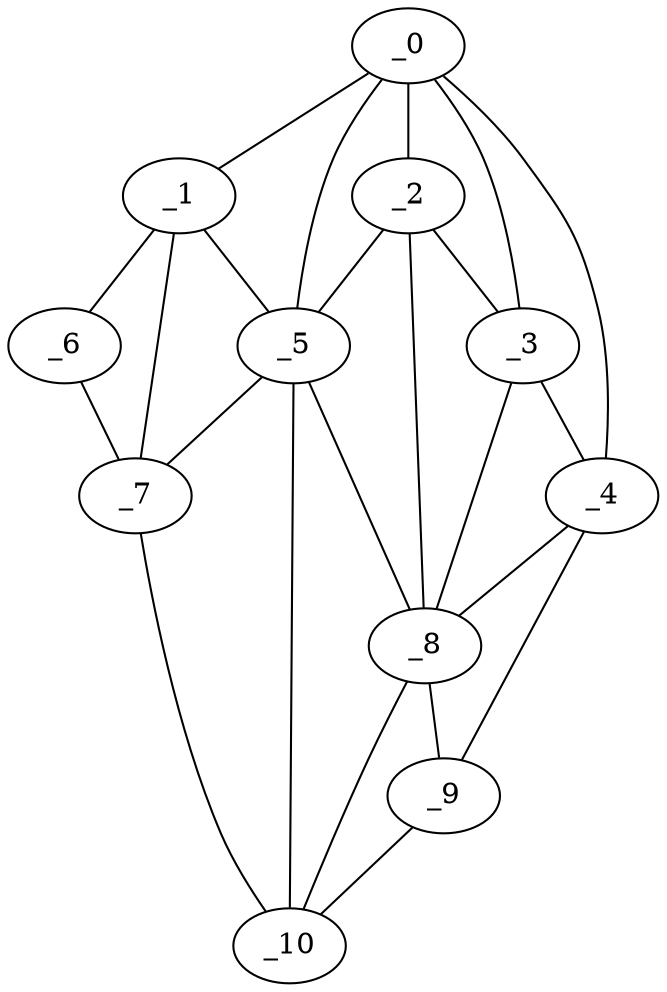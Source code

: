 graph "obj33__240.gxl" {
	_0	 [x=52,
		y=65];
	_1	 [x=55,
		y=35];
	_0 -- _1	 [valence=1];
	_2	 [x=57,
		y=68];
	_0 -- _2	 [valence=1];
	_3	 [x=60,
		y=78];
	_0 -- _3	 [valence=1];
	_4	 [x=60,
		y=87];
	_0 -- _4	 [valence=1];
	_5	 [x=62,
		y=56];
	_0 -- _5	 [valence=2];
	_1 -- _5	 [valence=1];
	_6	 [x=65,
		y=2];
	_1 -- _6	 [valence=1];
	_7	 [x=76,
		y=34];
	_1 -- _7	 [valence=2];
	_2 -- _3	 [valence=1];
	_2 -- _5	 [valence=2];
	_8	 [x=77,
		y=63];
	_2 -- _8	 [valence=2];
	_3 -- _4	 [valence=2];
	_3 -- _8	 [valence=2];
	_4 -- _8	 [valence=1];
	_9	 [x=78,
		y=124];
	_4 -- _9	 [valence=1];
	_5 -- _7	 [valence=2];
	_5 -- _8	 [valence=1];
	_10	 [x=79,
		y=50];
	_5 -- _10	 [valence=2];
	_6 -- _7	 [valence=1];
	_7 -- _10	 [valence=1];
	_8 -- _9	 [valence=1];
	_8 -- _10	 [valence=1];
	_9 -- _10	 [valence=1];
}
